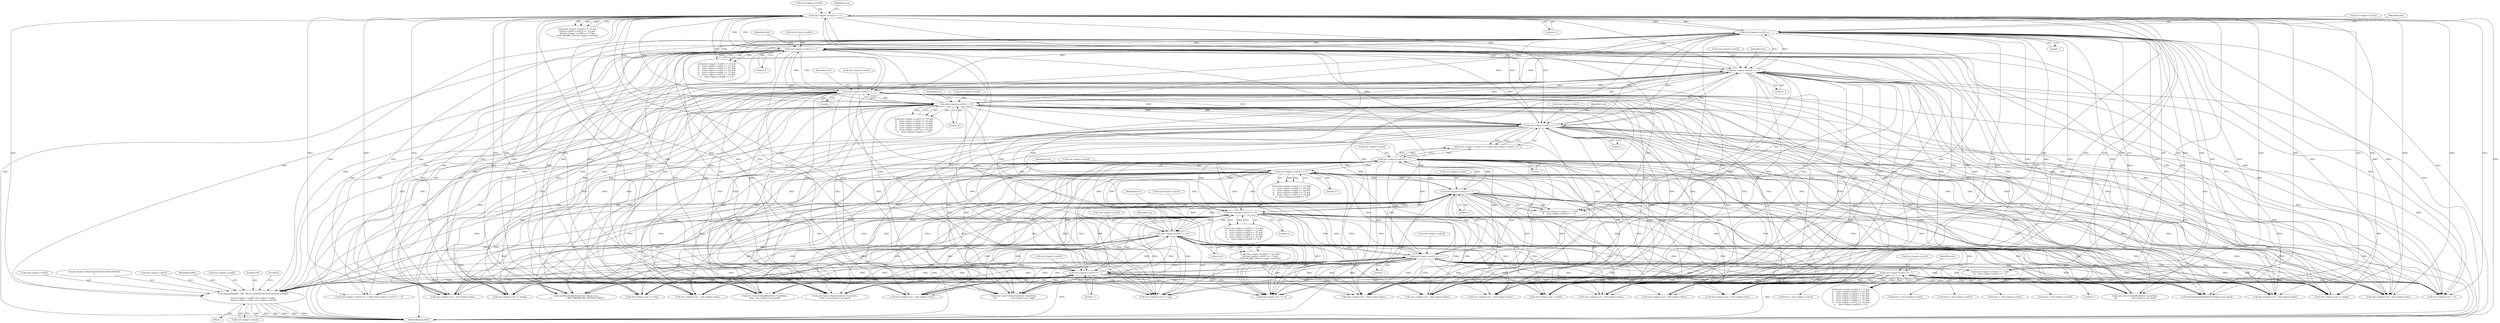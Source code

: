 digraph "0_Chrome_d0947db40187f4708c58e64cbd6013faf9eddeed_37@API" {
"1003389" [label="(Call,snprintf(buffer, 149, \"Bytes: 0x%02X 0x%02X 0x%02X 0x%02X\n\",\n\t\t\tctxt->input->cur[0], ctxt->input->cur[1],\n\t\t\tctxt->input->cur[2], ctxt->input->cur[3]))"];
"1001427" [label="(Call,ctxt->input->cur[1] == '!')"];
"1000654" [label="(Call,ctxt->input->cur[2] == 'x')"];
"1001359" [label="(Call,ctxt->input->cur[2] == '-')"];
"1001437" [label="(Call,ctxt->input->cur[2] == '[')"];
"1002166" [label="(Call,ctxt->input->cur[2] == '-')"];
"1002768" [label="(Call,ctxt->input->cur[2] == '-')"];
"1002230" [label="(Call,ctxt->input->cur[2] == 'D')"];
"1002552" [label="(Call,ctxt->input->cur[2] == '-')"];
"1001447" [label="(Call,ctxt->input->cur[3] == 'C')"];
"1002175" [label="(Call,ctxt->input->cur[3] == '-')"];
"1002240" [label="(Call,ctxt->input->cur[3] == 'O')"];
"1000664" [label="(Call,ctxt->input->cur[3] == 'm')"];
"1001368" [label="(Call,ctxt->input->cur[3] == '-')"];
"1002777" [label="(Call,ctxt->input->cur[3] == '-')"];
"1002561" [label="(Call,ctxt->input->cur[3] == '-')"];
"1002768" [label="(Call,ctxt->input->cur[2] == '-')"];
"1001427" [label="(Call,ctxt->input->cur[1] == '!')"];
"1002767" [label="(Call,(ctxt->input->cur[2] == '-') && (ctxt->input->cur[3] == '-'))"];
"1001426" [label="(Call,(ctxt->input->cur[1] == '!') &&\n\t\t    (ctxt->input->cur[2] == '[') &&\n\t\t    (ctxt->input->cur[3] == 'C') &&\n\t\t    (ctxt->input->cur[4] == 'D') &&\n\t\t    (ctxt->input->cur[5] == 'A') &&\n\t\t    (ctxt->input->cur[6] == 'T') &&\n\t\t    (ctxt->input->cur[7] == 'A') &&\n\t\t    (ctxt->input->cur[8] == '['))"];
"1001441" [label="(Identifier,ctxt)"];
"1003423" [label="(MethodReturn,RET)"];
"1001438" [label="(Call,ctxt->input->cur[2])"];
"1002685" [label="(Call,ctxt->input->cur - ctxt->input->base)"];
"1002552" [label="(Call,ctxt->input->cur[2] == '-')"];
"1003392" [label="(Literal,\"Bytes: 0x%02X 0x%02X 0x%02X 0x%02X\n\")"];
"1000653" [label="(Call,(ctxt->input->cur[2] == 'x') &&\n\t\t\t(ctxt->input->cur[3] == 'm') &&\n\t\t\t(ctxt->input->cur[4] == 'l') &&\n\t\t\t(IS_BLANK_CH(ctxt->input->cur[5])))"];
"1000665" [label="(Call,ctxt->input->cur[3])"];
"1000678" [label="(Identifier,ctxt)"];
"1001372" [label="(Identifier,ctxt)"];
"1000378" [label="(Call,ctxt->input->cur - ctxt->input->base)"];
"1002562" [label="(Call,ctxt->input->cur[3])"];
"1002474" [label="(Call,ctxt->input->cur - ctxt->input->base)"];
"1002174" [label="(Literal,'-')"];
"1002254" [label="(Identifier,ctxt)"];
"1000321" [label="(Call,ctxt->input->cur - ctxt->input->base)"];
"1000654" [label="(Call,ctxt->input->cur[2] == 'x')"];
"1002238" [label="(Literal,'D')"];
"1003414" [label="(Call,ctxt->input->cur[3])"];
"1002561" [label="(Call,ctxt->input->cur[3] == '-')"];
"1000549" [label="(Call,next = ctxt->input->cur[1])"];
"1001360" [label="(Call,ctxt->input->cur[2])"];
"1002778" [label="(Call,ctxt->input->cur[3])"];
"1002179" [label="(Identifier,ctxt)"];
"1002874" [label="(Call,ctxt->input->cur - ctxt->input->base)"];
"1002661" [label="(Call,ctxt->input->cur - ctxt->input->base)"];
"1001576" [label="(Call,ctxt->input->cur > lastlt)"];
"1002769" [label="(Call,ctxt->input->cur[2])"];
"1002059" [label="(Call,ctxt->input->cur - ctxt->input->base)"];
"1002183" [label="(Literal,'-')"];
"1001461" [label="(Identifier,ctxt)"];
"1001880" [label="(Call,xmlCheckCdataPush(ctxt->input->cur, base))"];
"1002565" [label="(Identifier,ctxt)"];
"1003400" [label="(Call,ctxt->input->cur[1])"];
"1000664" [label="(Call,ctxt->input->cur[3] == 'm')"];
"1001659" [label="(Call,ctxt->input->cur >= lastgt)"];
"1001436" [label="(Call,(ctxt->input->cur[2] == '[') &&\n\t\t    (ctxt->input->cur[3] == 'C') &&\n\t\t    (ctxt->input->cur[4] == 'D') &&\n\t\t    (ctxt->input->cur[5] == 'A') &&\n\t\t    (ctxt->input->cur[6] == 'T') &&\n\t\t    (ctxt->input->cur[7] == 'A') &&\n\t\t    (ctxt->input->cur[8] == '['))"];
"1002241" [label="(Call,ctxt->input->cur[3])"];
"1001369" [label="(Call,ctxt->input->cur[3])"];
"1001935" [label="(Call,ctxt->input->cur - ctxt->input->base)"];
"1001384" [label="(Call,ctxt->input->cur += 4)"];
"1001368" [label="(Call,ctxt->input->cur[3] == '-')"];
"1002229" [label="(Call,(ctxt->input->cur[2] == 'D') &&\n\t\t    (ctxt->input->cur[3] == 'O') &&\n\t\t    (ctxt->input->cur[4] == 'C') &&\n\t\t    (ctxt->input->cur[5] == 'T') &&\n\t\t    (ctxt->input->cur[6] == 'Y') &&\n\t\t    (ctxt->input->cur[7] == 'P') &&\n\t\t    (ctxt->input->cur[8] == 'E'))"];
"1001367" [label="(Literal,'-')"];
"1001376" [label="(Literal,'-')"];
"1003390" [label="(Identifier,buffer)"];
"1001451" [label="(Identifier,ctxt)"];
"1000655" [label="(Call,ctxt->input->cur[2])"];
"1002248" [label="(Literal,'O')"];
"1001398" [label="(Call,ctxt->input->cur -= 4)"];
"1001831" [label="(Call,ctxt->sax->cdataBlock(ctxt->userData,\n\t\t\t\t                      ctxt->input->cur, tmp))"];
"1001446" [label="(Call,(ctxt->input->cur[3] == 'C') &&\n\t\t    (ctxt->input->cur[4] == 'D') &&\n\t\t    (ctxt->input->cur[5] == 'A') &&\n\t\t    (ctxt->input->cur[6] == 'T') &&\n\t\t    (ctxt->input->cur[7] == 'A') &&\n\t\t    (ctxt->input->cur[8] == '['))"];
"1003389" [label="(Call,snprintf(buffer, 149, \"Bytes: 0x%02X 0x%02X 0x%02X 0x%02X\n\",\n\t\t\tctxt->input->cur[0], ctxt->input->cur[1],\n\t\t\tctxt->input->cur[2], ctxt->input->cur[3]))"];
"1001447" [label="(Call,ctxt->input->cur[3] == 'C')"];
"1002776" [label="(Literal,'-')"];
"1002499" [label="(Call,next = ctxt->input->cur[1])"];
"1000668" [label="(Identifier,ctxt)"];
"1002108" [label="(Call,next = ctxt->input->cur[1])"];
"1001445" [label="(Literal,'[')"];
"1002553" [label="(Call,ctxt->input->cur[2])"];
"1002569" [label="(Literal,'-')"];
"1000663" [label="(Call,(ctxt->input->cur[3] == 'm') &&\n\t\t\t(ctxt->input->cur[4] == 'l') &&\n\t\t\t(IS_BLANK_CH(ctxt->input->cur[5])))"];
"1002006" [label="(Call,ctxt->sax->characters(ctxt->userData,\n \t\t\t\t\t\t  ctxt->input->cur, base))"];
"1002230" [label="(Call,ctxt->input->cur[2] == 'D')"];
"1001455" [label="(Literal,'C')"];
"1001358" [label="(Call,(ctxt->input->cur[2] == '-') &&\n\t\t\t   (ctxt->input->cur[3] == '-'))"];
"1002231" [label="(Call,ctxt->input->cur[2])"];
"1002240" [label="(Call,ctxt->input->cur[3] == 'O')"];
"1000672" [label="(Literal,'m')"];
"1001803" [label="(Call,ctxt->input->cur += tmp)"];
"1001274" [label="(Call,next = ctxt->input->cur[1])"];
"1001435" [label="(Literal,'!')"];
"1002176" [label="(Call,ctxt->input->cur[3])"];
"1002781" [label="(Identifier,ctxt)"];
"1003393" [label="(Call,ctxt->input->cur[0])"];
"1000465" [label="(Call,ctxt->input->cur - ctxt->input->base)"];
"1000954" [label="(Call,ctxt->input->cur >= lastgt)"];
"1000662" [label="(Literal,'x')"];
"1003391" [label="(Literal,149)"];
"1002239" [label="(Call,(ctxt->input->cur[3] == 'O') &&\n\t\t    (ctxt->input->cur[4] == 'C') &&\n\t\t    (ctxt->input->cur[5] == 'T') &&\n\t\t    (ctxt->input->cur[6] == 'Y') &&\n\t\t    (ctxt->input->cur[7] == 'P') &&\n\t\t    (ctxt->input->cur[8] == 'E'))"];
"1001987" [label="(Call,ctxt->sax->cdataBlock(ctxt->userData,\n\t\t\t\t\t\t  ctxt->input->cur, base))"];
"1002167" [label="(Call,ctxt->input->cur[2])"];
"1002551" [label="(Call,(ctxt->input->cur[2] == '-') && (ctxt->input->cur[3] == '-'))"];
"1002175" [label="(Call,ctxt->input->cur[3] == '-')"];
"1001787" [label="(Call,xmlCheckCdataPush(ctxt->input->cur, \n\t\t\t                        XML_PARSER_BIG_BUFFER_SIZE))"];
"1003422" [label="(Literal,0)"];
"1001359" [label="(Call,ctxt->input->cur[2] == '-')"];
"1002165" [label="(Call,(ctxt->input->cur[2] == '-') &&\n\t\t    (ctxt->input->cur[3] == '-'))"];
"1001428" [label="(Call,ctxt->input->cur[1])"];
"1002710" [label="(Call,next = ctxt->input->cur[1])"];
"1002244" [label="(Identifier,ctxt)"];
"1002785" [label="(Literal,'-')"];
"1002166" [label="(Call,ctxt->input->cur[2] == '-')"];
"1002083" [label="(Call,ctxt->input->cur - ctxt->input->base)"];
"1002450" [label="(Call,ctxt->input->cur - ctxt->input->base)"];
"1001850" [label="(Call,ctxt->sax->characters(ctxt->userData,\n \t\t\t\t                      ctxt->input->cur, tmp))"];
"1003387" [label="(Block,)"];
"1001900" [label="(Call,ctxt->input->cur += tmp)"];
"1002560" [label="(Literal,'-')"];
"1001448" [label="(Call,ctxt->input->cur[3])"];
"1001437" [label="(Call,ctxt->input->cur[2] == '[')"];
"1003407" [label="(Call,ctxt->input->cur[2])"];
"1002777" [label="(Call,ctxt->input->cur[3] == '-')"];
"1003389" -> "1003387"  [label="AST: "];
"1003389" -> "1003414"  [label="CFG: "];
"1003390" -> "1003389"  [label="AST: "];
"1003391" -> "1003389"  [label="AST: "];
"1003392" -> "1003389"  [label="AST: "];
"1003393" -> "1003389"  [label="AST: "];
"1003400" -> "1003389"  [label="AST: "];
"1003407" -> "1003389"  [label="AST: "];
"1003414" -> "1003389"  [label="AST: "];
"1003422" -> "1003389"  [label="CFG: "];
"1003389" -> "1003423"  [label="DDG: "];
"1003389" -> "1003423"  [label="DDG: "];
"1003389" -> "1003423"  [label="DDG: "];
"1003389" -> "1003423"  [label="DDG: "];
"1003389" -> "1003423"  [label="DDG: "];
"1003389" -> "1003423"  [label="DDG: "];
"1001427" -> "1003389"  [label="DDG: "];
"1000654" -> "1003389"  [label="DDG: "];
"1001359" -> "1003389"  [label="DDG: "];
"1001437" -> "1003389"  [label="DDG: "];
"1002166" -> "1003389"  [label="DDG: "];
"1002768" -> "1003389"  [label="DDG: "];
"1002230" -> "1003389"  [label="DDG: "];
"1002552" -> "1003389"  [label="DDG: "];
"1001447" -> "1003389"  [label="DDG: "];
"1002175" -> "1003389"  [label="DDG: "];
"1002240" -> "1003389"  [label="DDG: "];
"1000664" -> "1003389"  [label="DDG: "];
"1001368" -> "1003389"  [label="DDG: "];
"1002777" -> "1003389"  [label="DDG: "];
"1002561" -> "1003389"  [label="DDG: "];
"1001427" -> "1001426"  [label="AST: "];
"1001427" -> "1001435"  [label="CFG: "];
"1001428" -> "1001427"  [label="AST: "];
"1001435" -> "1001427"  [label="AST: "];
"1001441" -> "1001427"  [label="CFG: "];
"1001426" -> "1001427"  [label="CFG: "];
"1001427" -> "1003423"  [label="DDG: "];
"1001427" -> "1000321"  [label="DDG: "];
"1001427" -> "1000378"  [label="DDG: "];
"1001427" -> "1000465"  [label="DDG: "];
"1001427" -> "1000549"  [label="DDG: "];
"1001427" -> "1000954"  [label="DDG: "];
"1001427" -> "1001274"  [label="DDG: "];
"1001427" -> "1001384"  [label="DDG: "];
"1001427" -> "1001398"  [label="DDG: "];
"1001427" -> "1001426"  [label="DDG: "];
"1001427" -> "1001426"  [label="DDG: "];
"1001427" -> "1001576"  [label="DDG: "];
"1001427" -> "1001659"  [label="DDG: "];
"1001427" -> "1001787"  [label="DDG: "];
"1001427" -> "1001803"  [label="DDG: "];
"1001427" -> "1001831"  [label="DDG: "];
"1001427" -> "1001850"  [label="DDG: "];
"1001427" -> "1001880"  [label="DDG: "];
"1001427" -> "1001900"  [label="DDG: "];
"1001427" -> "1001935"  [label="DDG: "];
"1001427" -> "1001987"  [label="DDG: "];
"1001427" -> "1002006"  [label="DDG: "];
"1001427" -> "1002059"  [label="DDG: "];
"1001427" -> "1002083"  [label="DDG: "];
"1001427" -> "1002108"  [label="DDG: "];
"1001427" -> "1002450"  [label="DDG: "];
"1001427" -> "1002474"  [label="DDG: "];
"1001427" -> "1002499"  [label="DDG: "];
"1001427" -> "1002661"  [label="DDG: "];
"1001427" -> "1002685"  [label="DDG: "];
"1001427" -> "1002710"  [label="DDG: "];
"1001427" -> "1002874"  [label="DDG: "];
"1000654" -> "1000653"  [label="AST: "];
"1000654" -> "1000662"  [label="CFG: "];
"1000655" -> "1000654"  [label="AST: "];
"1000662" -> "1000654"  [label="AST: "];
"1000668" -> "1000654"  [label="CFG: "];
"1000653" -> "1000654"  [label="CFG: "];
"1000654" -> "1003423"  [label="DDG: "];
"1000654" -> "1000321"  [label="DDG: "];
"1000654" -> "1000378"  [label="DDG: "];
"1000654" -> "1000465"  [label="DDG: "];
"1000654" -> "1000653"  [label="DDG: "];
"1000654" -> "1000653"  [label="DDG: "];
"1001359" -> "1000654"  [label="DDG: "];
"1001437" -> "1000654"  [label="DDG: "];
"1002166" -> "1000654"  [label="DDG: "];
"1002768" -> "1000654"  [label="DDG: "];
"1002230" -> "1000654"  [label="DDG: "];
"1002552" -> "1000654"  [label="DDG: "];
"1000654" -> "1000954"  [label="DDG: "];
"1000654" -> "1001359"  [label="DDG: "];
"1000654" -> "1001384"  [label="DDG: "];
"1000654" -> "1001398"  [label="DDG: "];
"1000654" -> "1001437"  [label="DDG: "];
"1000654" -> "1001576"  [label="DDG: "];
"1000654" -> "1001659"  [label="DDG: "];
"1000654" -> "1001787"  [label="DDG: "];
"1000654" -> "1001803"  [label="DDG: "];
"1000654" -> "1001831"  [label="DDG: "];
"1000654" -> "1001850"  [label="DDG: "];
"1000654" -> "1001880"  [label="DDG: "];
"1000654" -> "1001900"  [label="DDG: "];
"1000654" -> "1001935"  [label="DDG: "];
"1000654" -> "1001987"  [label="DDG: "];
"1000654" -> "1002006"  [label="DDG: "];
"1000654" -> "1002059"  [label="DDG: "];
"1000654" -> "1002083"  [label="DDG: "];
"1000654" -> "1002166"  [label="DDG: "];
"1000654" -> "1002230"  [label="DDG: "];
"1000654" -> "1002450"  [label="DDG: "];
"1000654" -> "1002474"  [label="DDG: "];
"1000654" -> "1002552"  [label="DDG: "];
"1000654" -> "1002661"  [label="DDG: "];
"1000654" -> "1002685"  [label="DDG: "];
"1000654" -> "1002768"  [label="DDG: "];
"1000654" -> "1002874"  [label="DDG: "];
"1001359" -> "1001358"  [label="AST: "];
"1001359" -> "1001367"  [label="CFG: "];
"1001360" -> "1001359"  [label="AST: "];
"1001367" -> "1001359"  [label="AST: "];
"1001372" -> "1001359"  [label="CFG: "];
"1001358" -> "1001359"  [label="CFG: "];
"1001359" -> "1003423"  [label="DDG: "];
"1001359" -> "1000321"  [label="DDG: "];
"1001359" -> "1000378"  [label="DDG: "];
"1001359" -> "1000465"  [label="DDG: "];
"1001359" -> "1000954"  [label="DDG: "];
"1001359" -> "1001358"  [label="DDG: "];
"1001359" -> "1001358"  [label="DDG: "];
"1001437" -> "1001359"  [label="DDG: "];
"1002166" -> "1001359"  [label="DDG: "];
"1002768" -> "1001359"  [label="DDG: "];
"1002230" -> "1001359"  [label="DDG: "];
"1002552" -> "1001359"  [label="DDG: "];
"1001359" -> "1001384"  [label="DDG: "];
"1001359" -> "1001398"  [label="DDG: "];
"1001359" -> "1001437"  [label="DDG: "];
"1001359" -> "1001576"  [label="DDG: "];
"1001359" -> "1001659"  [label="DDG: "];
"1001359" -> "1001787"  [label="DDG: "];
"1001359" -> "1001803"  [label="DDG: "];
"1001359" -> "1001831"  [label="DDG: "];
"1001359" -> "1001850"  [label="DDG: "];
"1001359" -> "1001880"  [label="DDG: "];
"1001359" -> "1001900"  [label="DDG: "];
"1001359" -> "1001935"  [label="DDG: "];
"1001359" -> "1001987"  [label="DDG: "];
"1001359" -> "1002006"  [label="DDG: "];
"1001359" -> "1002059"  [label="DDG: "];
"1001359" -> "1002083"  [label="DDG: "];
"1001359" -> "1002166"  [label="DDG: "];
"1001359" -> "1002230"  [label="DDG: "];
"1001359" -> "1002450"  [label="DDG: "];
"1001359" -> "1002474"  [label="DDG: "];
"1001359" -> "1002552"  [label="DDG: "];
"1001359" -> "1002661"  [label="DDG: "];
"1001359" -> "1002685"  [label="DDG: "];
"1001359" -> "1002768"  [label="DDG: "];
"1001359" -> "1002874"  [label="DDG: "];
"1001437" -> "1001436"  [label="AST: "];
"1001437" -> "1001445"  [label="CFG: "];
"1001438" -> "1001437"  [label="AST: "];
"1001445" -> "1001437"  [label="AST: "];
"1001451" -> "1001437"  [label="CFG: "];
"1001436" -> "1001437"  [label="CFG: "];
"1001437" -> "1003423"  [label="DDG: "];
"1001437" -> "1000321"  [label="DDG: "];
"1001437" -> "1000378"  [label="DDG: "];
"1001437" -> "1000465"  [label="DDG: "];
"1001437" -> "1000954"  [label="DDG: "];
"1001437" -> "1001384"  [label="DDG: "];
"1001437" -> "1001398"  [label="DDG: "];
"1001437" -> "1001436"  [label="DDG: "];
"1001437" -> "1001436"  [label="DDG: "];
"1002166" -> "1001437"  [label="DDG: "];
"1002768" -> "1001437"  [label="DDG: "];
"1002230" -> "1001437"  [label="DDG: "];
"1002552" -> "1001437"  [label="DDG: "];
"1001437" -> "1001576"  [label="DDG: "];
"1001437" -> "1001659"  [label="DDG: "];
"1001437" -> "1001787"  [label="DDG: "];
"1001437" -> "1001803"  [label="DDG: "];
"1001437" -> "1001831"  [label="DDG: "];
"1001437" -> "1001850"  [label="DDG: "];
"1001437" -> "1001880"  [label="DDG: "];
"1001437" -> "1001900"  [label="DDG: "];
"1001437" -> "1001935"  [label="DDG: "];
"1001437" -> "1001987"  [label="DDG: "];
"1001437" -> "1002006"  [label="DDG: "];
"1001437" -> "1002059"  [label="DDG: "];
"1001437" -> "1002083"  [label="DDG: "];
"1001437" -> "1002166"  [label="DDG: "];
"1001437" -> "1002230"  [label="DDG: "];
"1001437" -> "1002450"  [label="DDG: "];
"1001437" -> "1002474"  [label="DDG: "];
"1001437" -> "1002552"  [label="DDG: "];
"1001437" -> "1002661"  [label="DDG: "];
"1001437" -> "1002685"  [label="DDG: "];
"1001437" -> "1002768"  [label="DDG: "];
"1001437" -> "1002874"  [label="DDG: "];
"1002166" -> "1002165"  [label="AST: "];
"1002166" -> "1002174"  [label="CFG: "];
"1002167" -> "1002166"  [label="AST: "];
"1002174" -> "1002166"  [label="AST: "];
"1002179" -> "1002166"  [label="CFG: "];
"1002165" -> "1002166"  [label="CFG: "];
"1002166" -> "1003423"  [label="DDG: "];
"1002166" -> "1000321"  [label="DDG: "];
"1002166" -> "1000378"  [label="DDG: "];
"1002166" -> "1000465"  [label="DDG: "];
"1002166" -> "1000954"  [label="DDG: "];
"1002166" -> "1001384"  [label="DDG: "];
"1002166" -> "1001398"  [label="DDG: "];
"1002166" -> "1001576"  [label="DDG: "];
"1002166" -> "1001659"  [label="DDG: "];
"1002166" -> "1001787"  [label="DDG: "];
"1002166" -> "1001803"  [label="DDG: "];
"1002166" -> "1001831"  [label="DDG: "];
"1002166" -> "1001850"  [label="DDG: "];
"1002166" -> "1001880"  [label="DDG: "];
"1002166" -> "1001900"  [label="DDG: "];
"1002166" -> "1001935"  [label="DDG: "];
"1002166" -> "1001987"  [label="DDG: "];
"1002166" -> "1002006"  [label="DDG: "];
"1002166" -> "1002059"  [label="DDG: "];
"1002166" -> "1002083"  [label="DDG: "];
"1002166" -> "1002165"  [label="DDG: "];
"1002166" -> "1002165"  [label="DDG: "];
"1002768" -> "1002166"  [label="DDG: "];
"1002230" -> "1002166"  [label="DDG: "];
"1002552" -> "1002166"  [label="DDG: "];
"1002166" -> "1002230"  [label="DDG: "];
"1002166" -> "1002450"  [label="DDG: "];
"1002166" -> "1002474"  [label="DDG: "];
"1002166" -> "1002552"  [label="DDG: "];
"1002166" -> "1002661"  [label="DDG: "];
"1002166" -> "1002685"  [label="DDG: "];
"1002166" -> "1002768"  [label="DDG: "];
"1002166" -> "1002874"  [label="DDG: "];
"1002768" -> "1002767"  [label="AST: "];
"1002768" -> "1002776"  [label="CFG: "];
"1002769" -> "1002768"  [label="AST: "];
"1002776" -> "1002768"  [label="AST: "];
"1002781" -> "1002768"  [label="CFG: "];
"1002767" -> "1002768"  [label="CFG: "];
"1002768" -> "1003423"  [label="DDG: "];
"1002768" -> "1000321"  [label="DDG: "];
"1002768" -> "1000378"  [label="DDG: "];
"1002768" -> "1000465"  [label="DDG: "];
"1002768" -> "1000954"  [label="DDG: "];
"1002768" -> "1001384"  [label="DDG: "];
"1002768" -> "1001398"  [label="DDG: "];
"1002768" -> "1001576"  [label="DDG: "];
"1002768" -> "1001659"  [label="DDG: "];
"1002768" -> "1001787"  [label="DDG: "];
"1002768" -> "1001803"  [label="DDG: "];
"1002768" -> "1001831"  [label="DDG: "];
"1002768" -> "1001850"  [label="DDG: "];
"1002768" -> "1001880"  [label="DDG: "];
"1002768" -> "1001900"  [label="DDG: "];
"1002768" -> "1001935"  [label="DDG: "];
"1002768" -> "1001987"  [label="DDG: "];
"1002768" -> "1002006"  [label="DDG: "];
"1002768" -> "1002059"  [label="DDG: "];
"1002768" -> "1002083"  [label="DDG: "];
"1002768" -> "1002230"  [label="DDG: "];
"1002768" -> "1002450"  [label="DDG: "];
"1002768" -> "1002474"  [label="DDG: "];
"1002768" -> "1002552"  [label="DDG: "];
"1002768" -> "1002661"  [label="DDG: "];
"1002768" -> "1002685"  [label="DDG: "];
"1002768" -> "1002767"  [label="DDG: "];
"1002768" -> "1002767"  [label="DDG: "];
"1002230" -> "1002768"  [label="DDG: "];
"1002552" -> "1002768"  [label="DDG: "];
"1002768" -> "1002874"  [label="DDG: "];
"1002230" -> "1002229"  [label="AST: "];
"1002230" -> "1002238"  [label="CFG: "];
"1002231" -> "1002230"  [label="AST: "];
"1002238" -> "1002230"  [label="AST: "];
"1002244" -> "1002230"  [label="CFG: "];
"1002229" -> "1002230"  [label="CFG: "];
"1002230" -> "1003423"  [label="DDG: "];
"1002230" -> "1000321"  [label="DDG: "];
"1002230" -> "1000378"  [label="DDG: "];
"1002230" -> "1000465"  [label="DDG: "];
"1002230" -> "1000954"  [label="DDG: "];
"1002230" -> "1001384"  [label="DDG: "];
"1002230" -> "1001398"  [label="DDG: "];
"1002230" -> "1001576"  [label="DDG: "];
"1002230" -> "1001659"  [label="DDG: "];
"1002230" -> "1001787"  [label="DDG: "];
"1002230" -> "1001803"  [label="DDG: "];
"1002230" -> "1001831"  [label="DDG: "];
"1002230" -> "1001850"  [label="DDG: "];
"1002230" -> "1001880"  [label="DDG: "];
"1002230" -> "1001900"  [label="DDG: "];
"1002230" -> "1001935"  [label="DDG: "];
"1002230" -> "1001987"  [label="DDG: "];
"1002230" -> "1002006"  [label="DDG: "];
"1002230" -> "1002059"  [label="DDG: "];
"1002230" -> "1002083"  [label="DDG: "];
"1002230" -> "1002229"  [label="DDG: "];
"1002230" -> "1002229"  [label="DDG: "];
"1002552" -> "1002230"  [label="DDG: "];
"1002230" -> "1002450"  [label="DDG: "];
"1002230" -> "1002474"  [label="DDG: "];
"1002230" -> "1002552"  [label="DDG: "];
"1002230" -> "1002661"  [label="DDG: "];
"1002230" -> "1002685"  [label="DDG: "];
"1002230" -> "1002874"  [label="DDG: "];
"1002552" -> "1002551"  [label="AST: "];
"1002552" -> "1002560"  [label="CFG: "];
"1002553" -> "1002552"  [label="AST: "];
"1002560" -> "1002552"  [label="AST: "];
"1002565" -> "1002552"  [label="CFG: "];
"1002551" -> "1002552"  [label="CFG: "];
"1002552" -> "1003423"  [label="DDG: "];
"1002552" -> "1000321"  [label="DDG: "];
"1002552" -> "1000378"  [label="DDG: "];
"1002552" -> "1000465"  [label="DDG: "];
"1002552" -> "1000954"  [label="DDG: "];
"1002552" -> "1001384"  [label="DDG: "];
"1002552" -> "1001398"  [label="DDG: "];
"1002552" -> "1001576"  [label="DDG: "];
"1002552" -> "1001659"  [label="DDG: "];
"1002552" -> "1001787"  [label="DDG: "];
"1002552" -> "1001803"  [label="DDG: "];
"1002552" -> "1001831"  [label="DDG: "];
"1002552" -> "1001850"  [label="DDG: "];
"1002552" -> "1001880"  [label="DDG: "];
"1002552" -> "1001900"  [label="DDG: "];
"1002552" -> "1001935"  [label="DDG: "];
"1002552" -> "1001987"  [label="DDG: "];
"1002552" -> "1002006"  [label="DDG: "];
"1002552" -> "1002059"  [label="DDG: "];
"1002552" -> "1002083"  [label="DDG: "];
"1002552" -> "1002450"  [label="DDG: "];
"1002552" -> "1002474"  [label="DDG: "];
"1002552" -> "1002551"  [label="DDG: "];
"1002552" -> "1002551"  [label="DDG: "];
"1002552" -> "1002661"  [label="DDG: "];
"1002552" -> "1002685"  [label="DDG: "];
"1002552" -> "1002874"  [label="DDG: "];
"1001447" -> "1001446"  [label="AST: "];
"1001447" -> "1001455"  [label="CFG: "];
"1001448" -> "1001447"  [label="AST: "];
"1001455" -> "1001447"  [label="AST: "];
"1001461" -> "1001447"  [label="CFG: "];
"1001446" -> "1001447"  [label="CFG: "];
"1001447" -> "1003423"  [label="DDG: "];
"1001447" -> "1000321"  [label="DDG: "];
"1001447" -> "1000378"  [label="DDG: "];
"1001447" -> "1000465"  [label="DDG: "];
"1001447" -> "1000664"  [label="DDG: "];
"1001447" -> "1000954"  [label="DDG: "];
"1001447" -> "1001368"  [label="DDG: "];
"1001447" -> "1001384"  [label="DDG: "];
"1001447" -> "1001398"  [label="DDG: "];
"1001447" -> "1001446"  [label="DDG: "];
"1001447" -> "1001446"  [label="DDG: "];
"1002175" -> "1001447"  [label="DDG: "];
"1002240" -> "1001447"  [label="DDG: "];
"1000664" -> "1001447"  [label="DDG: "];
"1001368" -> "1001447"  [label="DDG: "];
"1002777" -> "1001447"  [label="DDG: "];
"1002561" -> "1001447"  [label="DDG: "];
"1001447" -> "1001576"  [label="DDG: "];
"1001447" -> "1001659"  [label="DDG: "];
"1001447" -> "1001787"  [label="DDG: "];
"1001447" -> "1001803"  [label="DDG: "];
"1001447" -> "1001831"  [label="DDG: "];
"1001447" -> "1001850"  [label="DDG: "];
"1001447" -> "1001880"  [label="DDG: "];
"1001447" -> "1001900"  [label="DDG: "];
"1001447" -> "1001935"  [label="DDG: "];
"1001447" -> "1001987"  [label="DDG: "];
"1001447" -> "1002006"  [label="DDG: "];
"1001447" -> "1002059"  [label="DDG: "];
"1001447" -> "1002083"  [label="DDG: "];
"1001447" -> "1002175"  [label="DDG: "];
"1001447" -> "1002240"  [label="DDG: "];
"1001447" -> "1002450"  [label="DDG: "];
"1001447" -> "1002474"  [label="DDG: "];
"1001447" -> "1002561"  [label="DDG: "];
"1001447" -> "1002661"  [label="DDG: "];
"1001447" -> "1002685"  [label="DDG: "];
"1001447" -> "1002777"  [label="DDG: "];
"1001447" -> "1002874"  [label="DDG: "];
"1002175" -> "1002165"  [label="AST: "];
"1002175" -> "1002183"  [label="CFG: "];
"1002176" -> "1002175"  [label="AST: "];
"1002183" -> "1002175"  [label="AST: "];
"1002165" -> "1002175"  [label="CFG: "];
"1002175" -> "1003423"  [label="DDG: "];
"1002175" -> "1000321"  [label="DDG: "];
"1002175" -> "1000378"  [label="DDG: "];
"1002175" -> "1000465"  [label="DDG: "];
"1002175" -> "1000664"  [label="DDG: "];
"1002175" -> "1000954"  [label="DDG: "];
"1002175" -> "1001368"  [label="DDG: "];
"1002175" -> "1001384"  [label="DDG: "];
"1002175" -> "1001398"  [label="DDG: "];
"1002175" -> "1001576"  [label="DDG: "];
"1002175" -> "1001659"  [label="DDG: "];
"1002175" -> "1001787"  [label="DDG: "];
"1002175" -> "1001803"  [label="DDG: "];
"1002175" -> "1001831"  [label="DDG: "];
"1002175" -> "1001850"  [label="DDG: "];
"1002175" -> "1001880"  [label="DDG: "];
"1002175" -> "1001900"  [label="DDG: "];
"1002175" -> "1001935"  [label="DDG: "];
"1002175" -> "1001987"  [label="DDG: "];
"1002175" -> "1002006"  [label="DDG: "];
"1002175" -> "1002059"  [label="DDG: "];
"1002175" -> "1002083"  [label="DDG: "];
"1002175" -> "1002165"  [label="DDG: "];
"1002175" -> "1002165"  [label="DDG: "];
"1002240" -> "1002175"  [label="DDG: "];
"1000664" -> "1002175"  [label="DDG: "];
"1001368" -> "1002175"  [label="DDG: "];
"1002777" -> "1002175"  [label="DDG: "];
"1002561" -> "1002175"  [label="DDG: "];
"1002175" -> "1002240"  [label="DDG: "];
"1002175" -> "1002450"  [label="DDG: "];
"1002175" -> "1002474"  [label="DDG: "];
"1002175" -> "1002561"  [label="DDG: "];
"1002175" -> "1002661"  [label="DDG: "];
"1002175" -> "1002685"  [label="DDG: "];
"1002175" -> "1002777"  [label="DDG: "];
"1002175" -> "1002874"  [label="DDG: "];
"1002240" -> "1002239"  [label="AST: "];
"1002240" -> "1002248"  [label="CFG: "];
"1002241" -> "1002240"  [label="AST: "];
"1002248" -> "1002240"  [label="AST: "];
"1002254" -> "1002240"  [label="CFG: "];
"1002239" -> "1002240"  [label="CFG: "];
"1002240" -> "1003423"  [label="DDG: "];
"1002240" -> "1000321"  [label="DDG: "];
"1002240" -> "1000378"  [label="DDG: "];
"1002240" -> "1000465"  [label="DDG: "];
"1002240" -> "1000664"  [label="DDG: "];
"1002240" -> "1000954"  [label="DDG: "];
"1002240" -> "1001368"  [label="DDG: "];
"1002240" -> "1001384"  [label="DDG: "];
"1002240" -> "1001398"  [label="DDG: "];
"1002240" -> "1001576"  [label="DDG: "];
"1002240" -> "1001659"  [label="DDG: "];
"1002240" -> "1001787"  [label="DDG: "];
"1002240" -> "1001803"  [label="DDG: "];
"1002240" -> "1001831"  [label="DDG: "];
"1002240" -> "1001850"  [label="DDG: "];
"1002240" -> "1001880"  [label="DDG: "];
"1002240" -> "1001900"  [label="DDG: "];
"1002240" -> "1001935"  [label="DDG: "];
"1002240" -> "1001987"  [label="DDG: "];
"1002240" -> "1002006"  [label="DDG: "];
"1002240" -> "1002059"  [label="DDG: "];
"1002240" -> "1002083"  [label="DDG: "];
"1002240" -> "1002239"  [label="DDG: "];
"1002240" -> "1002239"  [label="DDG: "];
"1000664" -> "1002240"  [label="DDG: "];
"1001368" -> "1002240"  [label="DDG: "];
"1002777" -> "1002240"  [label="DDG: "];
"1002561" -> "1002240"  [label="DDG: "];
"1002240" -> "1002450"  [label="DDG: "];
"1002240" -> "1002474"  [label="DDG: "];
"1002240" -> "1002561"  [label="DDG: "];
"1002240" -> "1002661"  [label="DDG: "];
"1002240" -> "1002685"  [label="DDG: "];
"1002240" -> "1002777"  [label="DDG: "];
"1002240" -> "1002874"  [label="DDG: "];
"1000664" -> "1000663"  [label="AST: "];
"1000664" -> "1000672"  [label="CFG: "];
"1000665" -> "1000664"  [label="AST: "];
"1000672" -> "1000664"  [label="AST: "];
"1000678" -> "1000664"  [label="CFG: "];
"1000663" -> "1000664"  [label="CFG: "];
"1000664" -> "1003423"  [label="DDG: "];
"1000664" -> "1000321"  [label="DDG: "];
"1000664" -> "1000378"  [label="DDG: "];
"1000664" -> "1000465"  [label="DDG: "];
"1000664" -> "1000663"  [label="DDG: "];
"1000664" -> "1000663"  [label="DDG: "];
"1001368" -> "1000664"  [label="DDG: "];
"1002777" -> "1000664"  [label="DDG: "];
"1002561" -> "1000664"  [label="DDG: "];
"1000664" -> "1000954"  [label="DDG: "];
"1000664" -> "1001368"  [label="DDG: "];
"1000664" -> "1001384"  [label="DDG: "];
"1000664" -> "1001398"  [label="DDG: "];
"1000664" -> "1001576"  [label="DDG: "];
"1000664" -> "1001659"  [label="DDG: "];
"1000664" -> "1001787"  [label="DDG: "];
"1000664" -> "1001803"  [label="DDG: "];
"1000664" -> "1001831"  [label="DDG: "];
"1000664" -> "1001850"  [label="DDG: "];
"1000664" -> "1001880"  [label="DDG: "];
"1000664" -> "1001900"  [label="DDG: "];
"1000664" -> "1001935"  [label="DDG: "];
"1000664" -> "1001987"  [label="DDG: "];
"1000664" -> "1002006"  [label="DDG: "];
"1000664" -> "1002059"  [label="DDG: "];
"1000664" -> "1002083"  [label="DDG: "];
"1000664" -> "1002450"  [label="DDG: "];
"1000664" -> "1002474"  [label="DDG: "];
"1000664" -> "1002561"  [label="DDG: "];
"1000664" -> "1002661"  [label="DDG: "];
"1000664" -> "1002685"  [label="DDG: "];
"1000664" -> "1002777"  [label="DDG: "];
"1000664" -> "1002874"  [label="DDG: "];
"1001368" -> "1001358"  [label="AST: "];
"1001368" -> "1001376"  [label="CFG: "];
"1001369" -> "1001368"  [label="AST: "];
"1001376" -> "1001368"  [label="AST: "];
"1001358" -> "1001368"  [label="CFG: "];
"1001368" -> "1003423"  [label="DDG: "];
"1001368" -> "1000321"  [label="DDG: "];
"1001368" -> "1000378"  [label="DDG: "];
"1001368" -> "1000465"  [label="DDG: "];
"1001368" -> "1000954"  [label="DDG: "];
"1001368" -> "1001358"  [label="DDG: "];
"1001368" -> "1001358"  [label="DDG: "];
"1002777" -> "1001368"  [label="DDG: "];
"1002561" -> "1001368"  [label="DDG: "];
"1001368" -> "1001384"  [label="DDG: "];
"1001368" -> "1001398"  [label="DDG: "];
"1001368" -> "1001576"  [label="DDG: "];
"1001368" -> "1001659"  [label="DDG: "];
"1001368" -> "1001787"  [label="DDG: "];
"1001368" -> "1001803"  [label="DDG: "];
"1001368" -> "1001831"  [label="DDG: "];
"1001368" -> "1001850"  [label="DDG: "];
"1001368" -> "1001880"  [label="DDG: "];
"1001368" -> "1001900"  [label="DDG: "];
"1001368" -> "1001935"  [label="DDG: "];
"1001368" -> "1001987"  [label="DDG: "];
"1001368" -> "1002006"  [label="DDG: "];
"1001368" -> "1002059"  [label="DDG: "];
"1001368" -> "1002083"  [label="DDG: "];
"1001368" -> "1002450"  [label="DDG: "];
"1001368" -> "1002474"  [label="DDG: "];
"1001368" -> "1002561"  [label="DDG: "];
"1001368" -> "1002661"  [label="DDG: "];
"1001368" -> "1002685"  [label="DDG: "];
"1001368" -> "1002777"  [label="DDG: "];
"1001368" -> "1002874"  [label="DDG: "];
"1002777" -> "1002767"  [label="AST: "];
"1002777" -> "1002785"  [label="CFG: "];
"1002778" -> "1002777"  [label="AST: "];
"1002785" -> "1002777"  [label="AST: "];
"1002767" -> "1002777"  [label="CFG: "];
"1002777" -> "1003423"  [label="DDG: "];
"1002777" -> "1000321"  [label="DDG: "];
"1002777" -> "1000378"  [label="DDG: "];
"1002777" -> "1000465"  [label="DDG: "];
"1002777" -> "1000954"  [label="DDG: "];
"1002777" -> "1001384"  [label="DDG: "];
"1002777" -> "1001398"  [label="DDG: "];
"1002777" -> "1001576"  [label="DDG: "];
"1002777" -> "1001659"  [label="DDG: "];
"1002777" -> "1001787"  [label="DDG: "];
"1002777" -> "1001803"  [label="DDG: "];
"1002777" -> "1001831"  [label="DDG: "];
"1002777" -> "1001850"  [label="DDG: "];
"1002777" -> "1001880"  [label="DDG: "];
"1002777" -> "1001900"  [label="DDG: "];
"1002777" -> "1001935"  [label="DDG: "];
"1002777" -> "1001987"  [label="DDG: "];
"1002777" -> "1002006"  [label="DDG: "];
"1002777" -> "1002059"  [label="DDG: "];
"1002777" -> "1002083"  [label="DDG: "];
"1002777" -> "1002450"  [label="DDG: "];
"1002777" -> "1002474"  [label="DDG: "];
"1002777" -> "1002561"  [label="DDG: "];
"1002777" -> "1002661"  [label="DDG: "];
"1002777" -> "1002685"  [label="DDG: "];
"1002777" -> "1002767"  [label="DDG: "];
"1002777" -> "1002767"  [label="DDG: "];
"1002561" -> "1002777"  [label="DDG: "];
"1002777" -> "1002874"  [label="DDG: "];
"1002561" -> "1002551"  [label="AST: "];
"1002561" -> "1002569"  [label="CFG: "];
"1002562" -> "1002561"  [label="AST: "];
"1002569" -> "1002561"  [label="AST: "];
"1002551" -> "1002561"  [label="CFG: "];
"1002561" -> "1003423"  [label="DDG: "];
"1002561" -> "1000321"  [label="DDG: "];
"1002561" -> "1000378"  [label="DDG: "];
"1002561" -> "1000465"  [label="DDG: "];
"1002561" -> "1000954"  [label="DDG: "];
"1002561" -> "1001384"  [label="DDG: "];
"1002561" -> "1001398"  [label="DDG: "];
"1002561" -> "1001576"  [label="DDG: "];
"1002561" -> "1001659"  [label="DDG: "];
"1002561" -> "1001787"  [label="DDG: "];
"1002561" -> "1001803"  [label="DDG: "];
"1002561" -> "1001831"  [label="DDG: "];
"1002561" -> "1001850"  [label="DDG: "];
"1002561" -> "1001880"  [label="DDG: "];
"1002561" -> "1001900"  [label="DDG: "];
"1002561" -> "1001935"  [label="DDG: "];
"1002561" -> "1001987"  [label="DDG: "];
"1002561" -> "1002006"  [label="DDG: "];
"1002561" -> "1002059"  [label="DDG: "];
"1002561" -> "1002083"  [label="DDG: "];
"1002561" -> "1002450"  [label="DDG: "];
"1002561" -> "1002474"  [label="DDG: "];
"1002561" -> "1002551"  [label="DDG: "];
"1002561" -> "1002551"  [label="DDG: "];
"1002561" -> "1002661"  [label="DDG: "];
"1002561" -> "1002685"  [label="DDG: "];
"1002561" -> "1002874"  [label="DDG: "];
}
